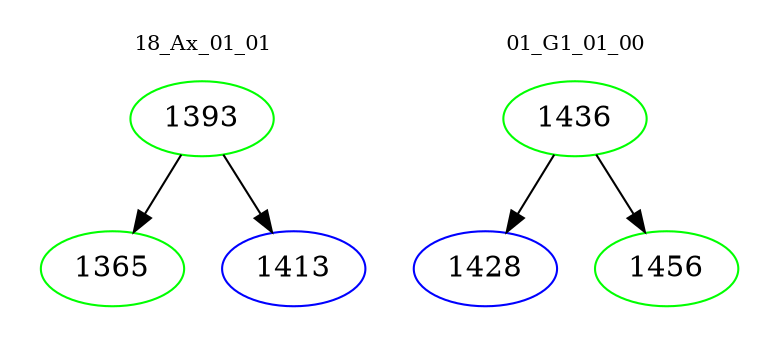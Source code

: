 digraph{
subgraph cluster_0 {
color = white
label = "18_Ax_01_01";
fontsize=10;
T0_1393 [label="1393", color="green"]
T0_1393 -> T0_1365 [color="black"]
T0_1365 [label="1365", color="green"]
T0_1393 -> T0_1413 [color="black"]
T0_1413 [label="1413", color="blue"]
}
subgraph cluster_1 {
color = white
label = "01_G1_01_00";
fontsize=10;
T1_1436 [label="1436", color="green"]
T1_1436 -> T1_1428 [color="black"]
T1_1428 [label="1428", color="blue"]
T1_1436 -> T1_1456 [color="black"]
T1_1456 [label="1456", color="green"]
}
}
